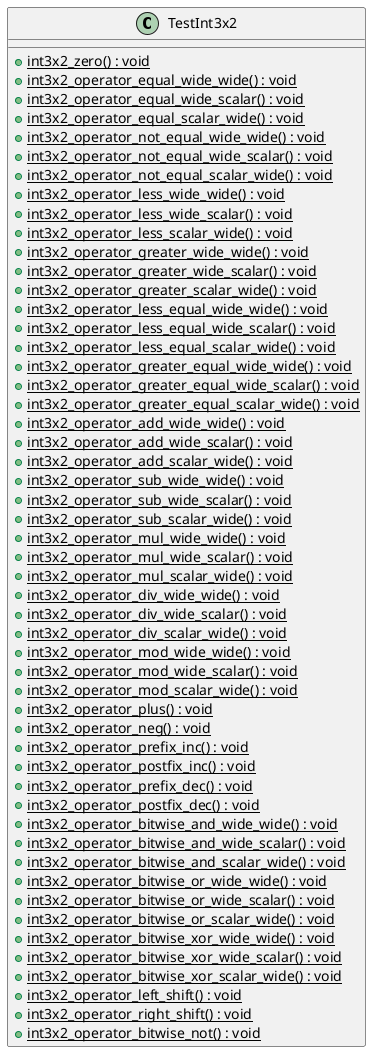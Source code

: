 @startuml
class TestInt3x2 {
    + {static} int3x2_zero() : void
    + {static} int3x2_operator_equal_wide_wide() : void
    + {static} int3x2_operator_equal_wide_scalar() : void
    + {static} int3x2_operator_equal_scalar_wide() : void
    + {static} int3x2_operator_not_equal_wide_wide() : void
    + {static} int3x2_operator_not_equal_wide_scalar() : void
    + {static} int3x2_operator_not_equal_scalar_wide() : void
    + {static} int3x2_operator_less_wide_wide() : void
    + {static} int3x2_operator_less_wide_scalar() : void
    + {static} int3x2_operator_less_scalar_wide() : void
    + {static} int3x2_operator_greater_wide_wide() : void
    + {static} int3x2_operator_greater_wide_scalar() : void
    + {static} int3x2_operator_greater_scalar_wide() : void
    + {static} int3x2_operator_less_equal_wide_wide() : void
    + {static} int3x2_operator_less_equal_wide_scalar() : void
    + {static} int3x2_operator_less_equal_scalar_wide() : void
    + {static} int3x2_operator_greater_equal_wide_wide() : void
    + {static} int3x2_operator_greater_equal_wide_scalar() : void
    + {static} int3x2_operator_greater_equal_scalar_wide() : void
    + {static} int3x2_operator_add_wide_wide() : void
    + {static} int3x2_operator_add_wide_scalar() : void
    + {static} int3x2_operator_add_scalar_wide() : void
    + {static} int3x2_operator_sub_wide_wide() : void
    + {static} int3x2_operator_sub_wide_scalar() : void
    + {static} int3x2_operator_sub_scalar_wide() : void
    + {static} int3x2_operator_mul_wide_wide() : void
    + {static} int3x2_operator_mul_wide_scalar() : void
    + {static} int3x2_operator_mul_scalar_wide() : void
    + {static} int3x2_operator_div_wide_wide() : void
    + {static} int3x2_operator_div_wide_scalar() : void
    + {static} int3x2_operator_div_scalar_wide() : void
    + {static} int3x2_operator_mod_wide_wide() : void
    + {static} int3x2_operator_mod_wide_scalar() : void
    + {static} int3x2_operator_mod_scalar_wide() : void
    + {static} int3x2_operator_plus() : void
    + {static} int3x2_operator_neg() : void
    + {static} int3x2_operator_prefix_inc() : void
    + {static} int3x2_operator_postfix_inc() : void
    + {static} int3x2_operator_prefix_dec() : void
    + {static} int3x2_operator_postfix_dec() : void
    + {static} int3x2_operator_bitwise_and_wide_wide() : void
    + {static} int3x2_operator_bitwise_and_wide_scalar() : void
    + {static} int3x2_operator_bitwise_and_scalar_wide() : void
    + {static} int3x2_operator_bitwise_or_wide_wide() : void
    + {static} int3x2_operator_bitwise_or_wide_scalar() : void
    + {static} int3x2_operator_bitwise_or_scalar_wide() : void
    + {static} int3x2_operator_bitwise_xor_wide_wide() : void
    + {static} int3x2_operator_bitwise_xor_wide_scalar() : void
    + {static} int3x2_operator_bitwise_xor_scalar_wide() : void
    + {static} int3x2_operator_left_shift() : void
    + {static} int3x2_operator_right_shift() : void
    + {static} int3x2_operator_bitwise_not() : void
}
@enduml
